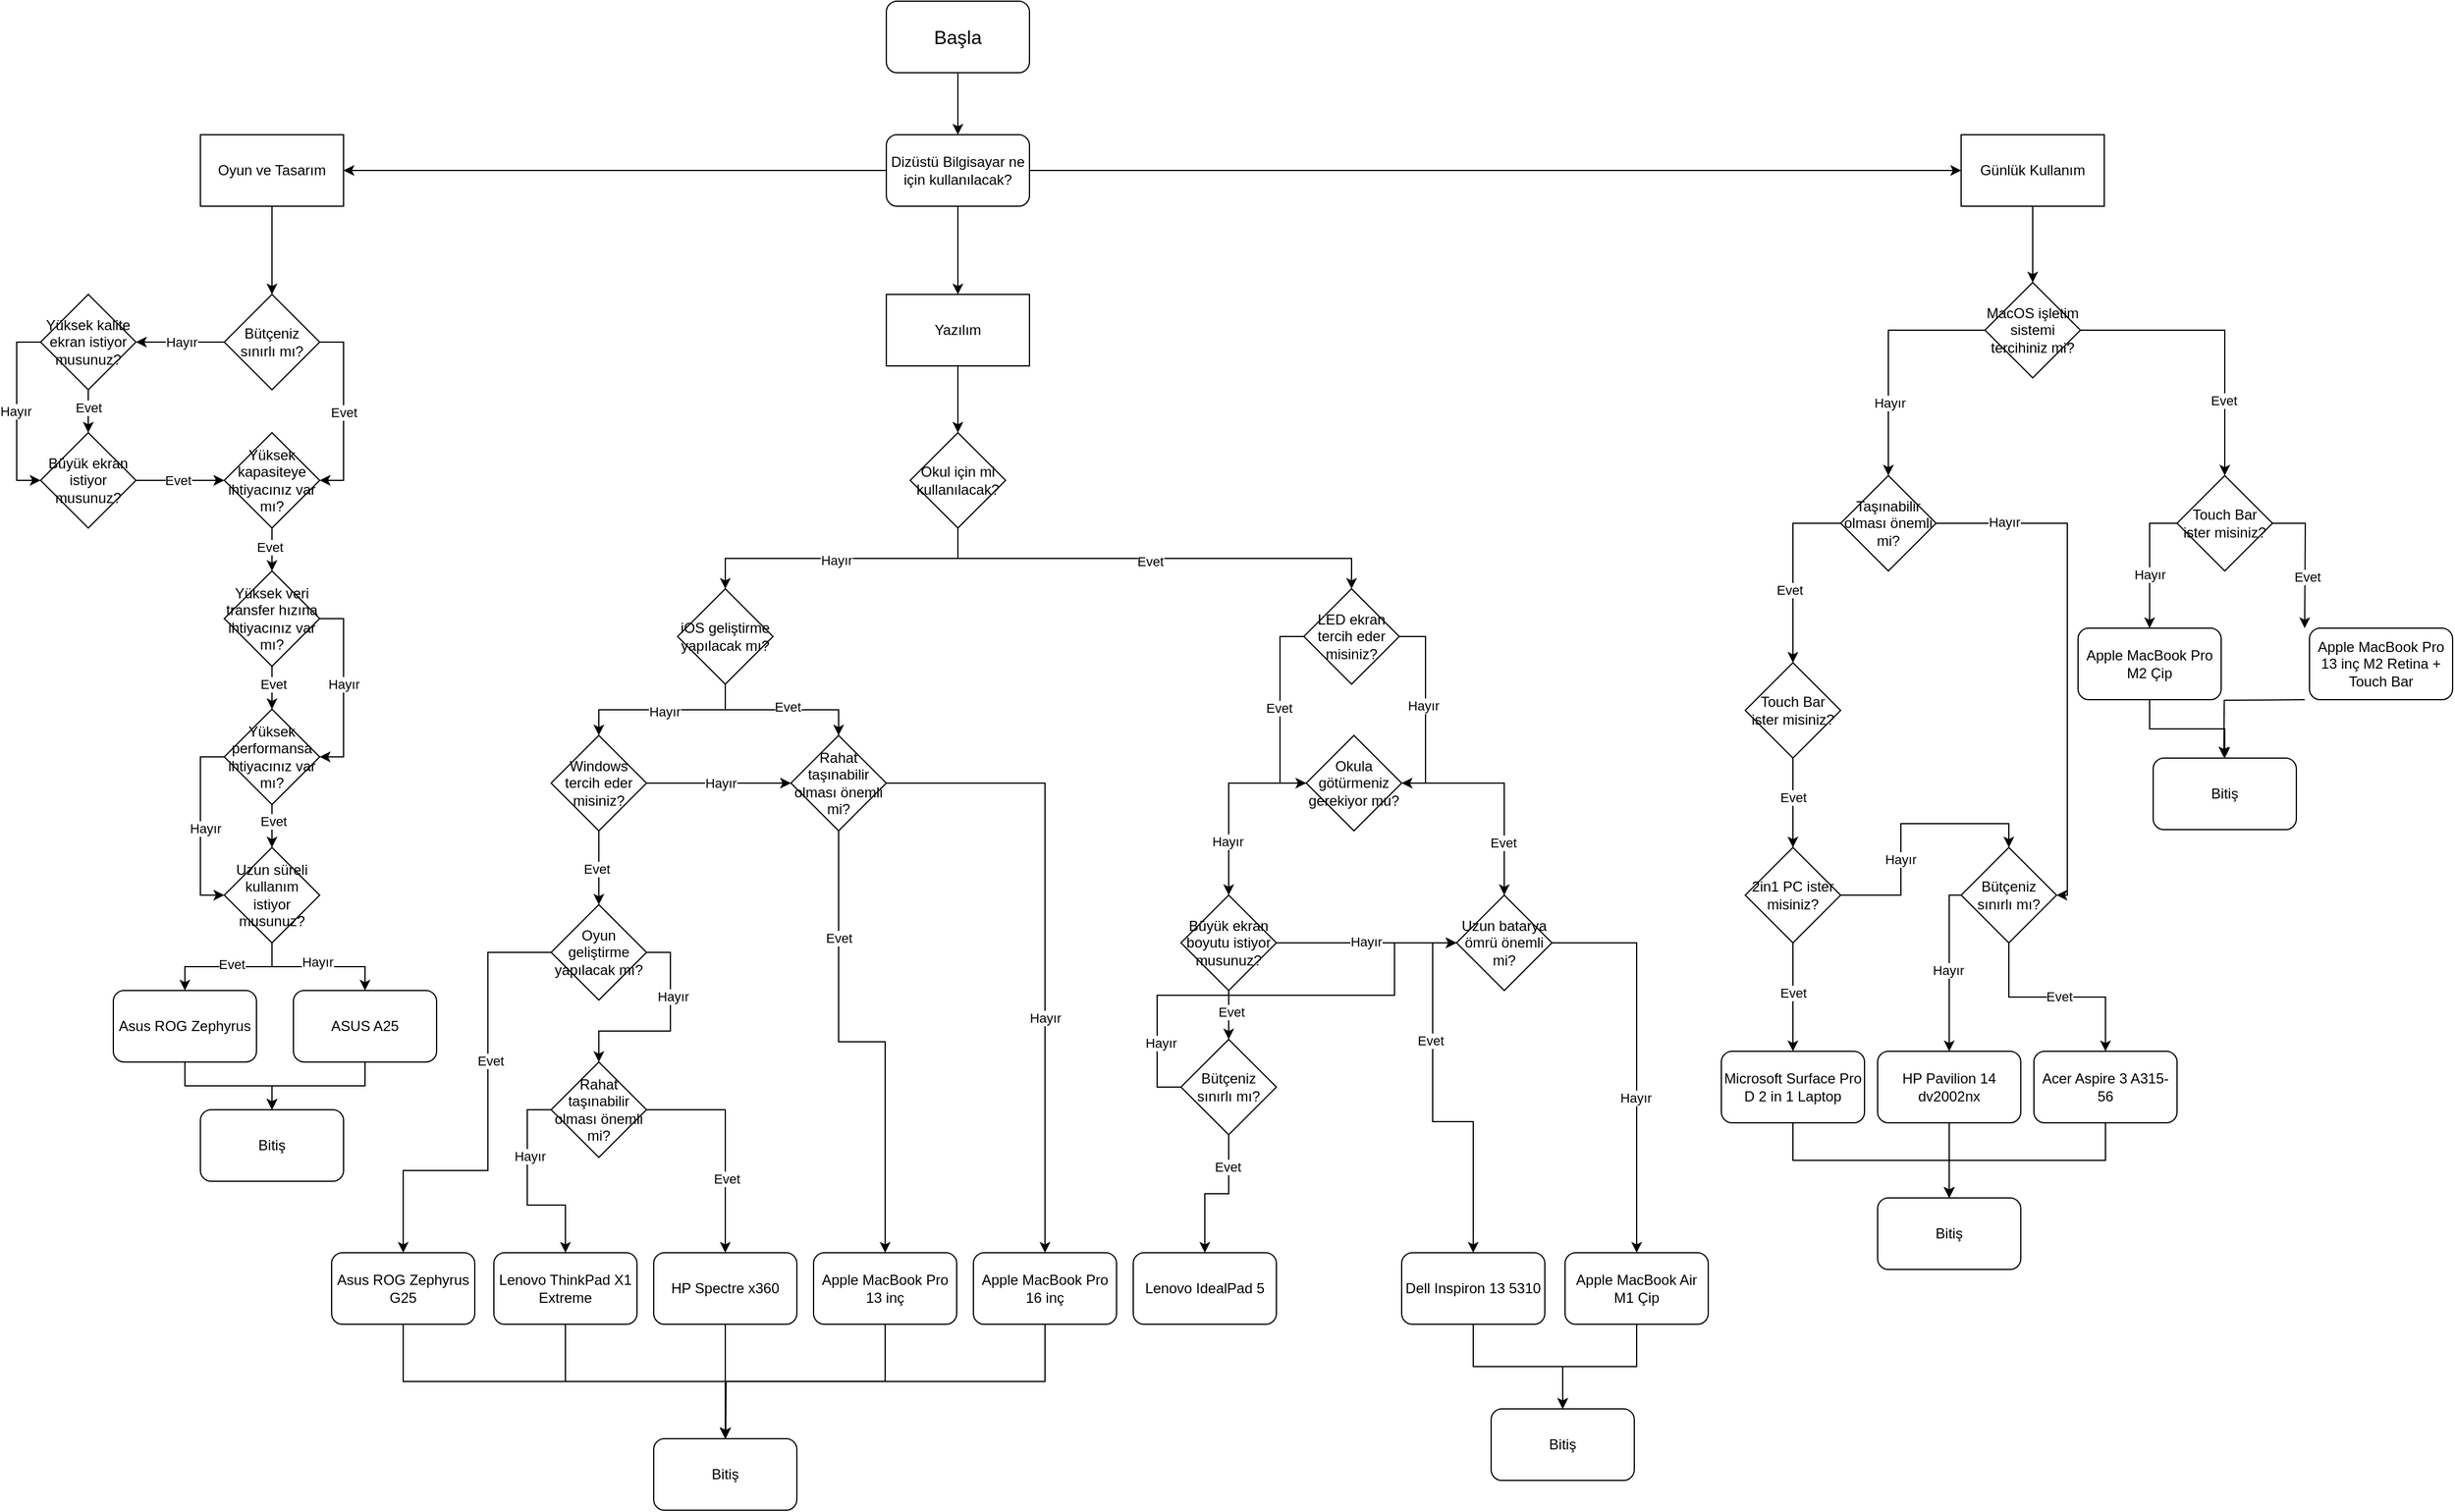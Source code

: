 <mxfile version="22.1.11" type="device">
  <diagram name="Sayfa -1" id="rf8cJXH46bLb-eT9o5Ng">
    <mxGraphModel dx="3590" dy="1643" grid="0" gridSize="10" guides="1" tooltips="1" connect="1" arrows="1" fold="1" page="0" pageScale="1" pageWidth="827" pageHeight="1169" math="0" shadow="0">
      <root>
        <mxCell id="0" />
        <mxCell id="1" parent="0" />
        <mxCell id="EaPGxwQ3ABZvNqGGQZB8-4" style="edgeStyle=orthogonalEdgeStyle;rounded=0;orthogonalLoop=1;jettySize=auto;html=1;exitX=0.5;exitY=1;exitDx=0;exitDy=0;entryX=0.5;entryY=0;entryDx=0;entryDy=0;" edge="1" parent="1" source="EaPGxwQ3ABZvNqGGQZB8-1" target="EaPGxwQ3ABZvNqGGQZB8-3">
          <mxGeometry relative="1" as="geometry" />
        </mxCell>
        <mxCell id="EaPGxwQ3ABZvNqGGQZB8-1" value="Başla" style="rounded=1;whiteSpace=wrap;html=1;fontSize=16;" vertex="1" parent="1">
          <mxGeometry x="125" y="-216" width="120" height="60" as="geometry" />
        </mxCell>
        <mxCell id="EaPGxwQ3ABZvNqGGQZB8-8" style="edgeStyle=orthogonalEdgeStyle;rounded=0;orthogonalLoop=1;jettySize=auto;html=1;exitX=0;exitY=0.5;exitDx=0;exitDy=0;entryX=1;entryY=0.5;entryDx=0;entryDy=0;" edge="1" parent="1" source="EaPGxwQ3ABZvNqGGQZB8-3" target="EaPGxwQ3ABZvNqGGQZB8-5">
          <mxGeometry relative="1" as="geometry" />
        </mxCell>
        <mxCell id="EaPGxwQ3ABZvNqGGQZB8-9" style="edgeStyle=orthogonalEdgeStyle;rounded=0;orthogonalLoop=1;jettySize=auto;html=1;exitX=0.5;exitY=1;exitDx=0;exitDy=0;entryX=0.5;entryY=0;entryDx=0;entryDy=0;" edge="1" parent="1" source="EaPGxwQ3ABZvNqGGQZB8-3" target="EaPGxwQ3ABZvNqGGQZB8-6">
          <mxGeometry relative="1" as="geometry" />
        </mxCell>
        <mxCell id="EaPGxwQ3ABZvNqGGQZB8-10" style="edgeStyle=orthogonalEdgeStyle;rounded=0;orthogonalLoop=1;jettySize=auto;html=1;exitX=1;exitY=0.5;exitDx=0;exitDy=0;entryX=0;entryY=0.5;entryDx=0;entryDy=0;" edge="1" parent="1" source="EaPGxwQ3ABZvNqGGQZB8-3" target="EaPGxwQ3ABZvNqGGQZB8-7">
          <mxGeometry relative="1" as="geometry" />
        </mxCell>
        <mxCell id="EaPGxwQ3ABZvNqGGQZB8-3" value="Dizüstü Bilgisayar ne için kullanılacak?" style="rounded=1;whiteSpace=wrap;html=1;" vertex="1" parent="1">
          <mxGeometry x="125" y="-104" width="120" height="60" as="geometry" />
        </mxCell>
        <mxCell id="EaPGxwQ3ABZvNqGGQZB8-16" style="edgeStyle=orthogonalEdgeStyle;rounded=0;orthogonalLoop=1;jettySize=auto;html=1;exitX=0.5;exitY=1;exitDx=0;exitDy=0;entryX=0.5;entryY=0;entryDx=0;entryDy=0;" edge="1" parent="1" source="EaPGxwQ3ABZvNqGGQZB8-5" target="EaPGxwQ3ABZvNqGGQZB8-12">
          <mxGeometry relative="1" as="geometry" />
        </mxCell>
        <mxCell id="EaPGxwQ3ABZvNqGGQZB8-5" value="Oyun ve Tasarım" style="rounded=0;whiteSpace=wrap;html=1;" vertex="1" parent="1">
          <mxGeometry x="-450" y="-104" width="120" height="60" as="geometry" />
        </mxCell>
        <mxCell id="EaPGxwQ3ABZvNqGGQZB8-52" style="edgeStyle=orthogonalEdgeStyle;rounded=0;orthogonalLoop=1;jettySize=auto;html=1;exitX=0.5;exitY=1;exitDx=0;exitDy=0;entryX=0.5;entryY=0;entryDx=0;entryDy=0;" edge="1" parent="1" source="EaPGxwQ3ABZvNqGGQZB8-6" target="EaPGxwQ3ABZvNqGGQZB8-51">
          <mxGeometry relative="1" as="geometry" />
        </mxCell>
        <mxCell id="EaPGxwQ3ABZvNqGGQZB8-6" value="Yazılım" style="rounded=0;whiteSpace=wrap;html=1;" vertex="1" parent="1">
          <mxGeometry x="125" y="30" width="120" height="60" as="geometry" />
        </mxCell>
        <mxCell id="EaPGxwQ3ABZvNqGGQZB8-136" style="edgeStyle=orthogonalEdgeStyle;rounded=0;orthogonalLoop=1;jettySize=auto;html=1;exitX=0.5;exitY=1;exitDx=0;exitDy=0;entryX=0.5;entryY=0;entryDx=0;entryDy=0;" edge="1" parent="1" source="EaPGxwQ3ABZvNqGGQZB8-7" target="EaPGxwQ3ABZvNqGGQZB8-133">
          <mxGeometry relative="1" as="geometry" />
        </mxCell>
        <mxCell id="EaPGxwQ3ABZvNqGGQZB8-7" value="Günlük Kullanım" style="rounded=0;whiteSpace=wrap;html=1;" vertex="1" parent="1">
          <mxGeometry x="1026" y="-104" width="120" height="60" as="geometry" />
        </mxCell>
        <mxCell id="EaPGxwQ3ABZvNqGGQZB8-17" style="edgeStyle=orthogonalEdgeStyle;rounded=0;orthogonalLoop=1;jettySize=auto;html=1;exitX=0;exitY=0.5;exitDx=0;exitDy=0;entryX=1;entryY=0.5;entryDx=0;entryDy=0;" edge="1" parent="1" source="EaPGxwQ3ABZvNqGGQZB8-12" target="EaPGxwQ3ABZvNqGGQZB8-13">
          <mxGeometry relative="1" as="geometry" />
        </mxCell>
        <mxCell id="EaPGxwQ3ABZvNqGGQZB8-18" value="Hayır" style="edgeLabel;html=1;align=center;verticalAlign=middle;resizable=0;points=[];" vertex="1" connectable="0" parent="EaPGxwQ3ABZvNqGGQZB8-17">
          <mxGeometry x="-0.021" relative="1" as="geometry">
            <mxPoint as="offset" />
          </mxGeometry>
        </mxCell>
        <mxCell id="EaPGxwQ3ABZvNqGGQZB8-19" style="edgeStyle=orthogonalEdgeStyle;rounded=0;orthogonalLoop=1;jettySize=auto;html=1;exitX=1;exitY=0.5;exitDx=0;exitDy=0;entryX=1;entryY=0.5;entryDx=0;entryDy=0;" edge="1" parent="1" source="EaPGxwQ3ABZvNqGGQZB8-12" target="EaPGxwQ3ABZvNqGGQZB8-15">
          <mxGeometry relative="1" as="geometry" />
        </mxCell>
        <mxCell id="EaPGxwQ3ABZvNqGGQZB8-20" value="Evet" style="edgeLabel;html=1;align=center;verticalAlign=middle;resizable=0;points=[];" vertex="1" connectable="0" parent="EaPGxwQ3ABZvNqGGQZB8-19">
          <mxGeometry x="0.006" relative="1" as="geometry">
            <mxPoint as="offset" />
          </mxGeometry>
        </mxCell>
        <mxCell id="EaPGxwQ3ABZvNqGGQZB8-12" value="Bütçeniz sınırlı mı?" style="rhombus;whiteSpace=wrap;html=1;" vertex="1" parent="1">
          <mxGeometry x="-430" y="30" width="80" height="80" as="geometry" />
        </mxCell>
        <mxCell id="EaPGxwQ3ABZvNqGGQZB8-21" style="edgeStyle=orthogonalEdgeStyle;rounded=0;orthogonalLoop=1;jettySize=auto;html=1;exitX=0;exitY=0.5;exitDx=0;exitDy=0;entryX=0;entryY=0.5;entryDx=0;entryDy=0;" edge="1" parent="1" source="EaPGxwQ3ABZvNqGGQZB8-13" target="EaPGxwQ3ABZvNqGGQZB8-14">
          <mxGeometry relative="1" as="geometry" />
        </mxCell>
        <mxCell id="EaPGxwQ3ABZvNqGGQZB8-22" value="Hayır" style="edgeLabel;html=1;align=center;verticalAlign=middle;resizable=0;points=[];" vertex="1" connectable="0" parent="EaPGxwQ3ABZvNqGGQZB8-21">
          <mxGeometry x="-0.009" y="-1" relative="1" as="geometry">
            <mxPoint as="offset" />
          </mxGeometry>
        </mxCell>
        <mxCell id="EaPGxwQ3ABZvNqGGQZB8-23" style="edgeStyle=orthogonalEdgeStyle;rounded=0;orthogonalLoop=1;jettySize=auto;html=1;exitX=0.5;exitY=1;exitDx=0;exitDy=0;entryX=0.5;entryY=0;entryDx=0;entryDy=0;" edge="1" parent="1" source="EaPGxwQ3ABZvNqGGQZB8-13" target="EaPGxwQ3ABZvNqGGQZB8-14">
          <mxGeometry relative="1" as="geometry" />
        </mxCell>
        <mxCell id="EaPGxwQ3ABZvNqGGQZB8-24" value="Evet" style="edgeLabel;html=1;align=center;verticalAlign=middle;resizable=0;points=[];" vertex="1" connectable="0" parent="EaPGxwQ3ABZvNqGGQZB8-23">
          <mxGeometry x="-0.167" relative="1" as="geometry">
            <mxPoint as="offset" />
          </mxGeometry>
        </mxCell>
        <mxCell id="EaPGxwQ3ABZvNqGGQZB8-13" value="Yüksek kalite ekran istiyor musunuz?" style="rhombus;whiteSpace=wrap;html=1;" vertex="1" parent="1">
          <mxGeometry x="-584" y="30" width="80" height="80" as="geometry" />
        </mxCell>
        <mxCell id="EaPGxwQ3ABZvNqGGQZB8-25" style="edgeStyle=orthogonalEdgeStyle;rounded=0;orthogonalLoop=1;jettySize=auto;html=1;exitX=1;exitY=0.5;exitDx=0;exitDy=0;entryX=0;entryY=0.5;entryDx=0;entryDy=0;" edge="1" parent="1" source="EaPGxwQ3ABZvNqGGQZB8-14" target="EaPGxwQ3ABZvNqGGQZB8-15">
          <mxGeometry relative="1" as="geometry" />
        </mxCell>
        <mxCell id="EaPGxwQ3ABZvNqGGQZB8-26" value="Evet" style="edgeLabel;html=1;align=center;verticalAlign=middle;resizable=0;points=[];" vertex="1" connectable="0" parent="EaPGxwQ3ABZvNqGGQZB8-25">
          <mxGeometry x="0.148" y="1" relative="1" as="geometry">
            <mxPoint x="-8" y="1" as="offset" />
          </mxGeometry>
        </mxCell>
        <mxCell id="EaPGxwQ3ABZvNqGGQZB8-14" value="Büyük ekran istiyor musunuz?" style="rhombus;whiteSpace=wrap;html=1;" vertex="1" parent="1">
          <mxGeometry x="-584" y="146" width="80" height="80" as="geometry" />
        </mxCell>
        <mxCell id="EaPGxwQ3ABZvNqGGQZB8-35" style="edgeStyle=orthogonalEdgeStyle;rounded=0;orthogonalLoop=1;jettySize=auto;html=1;exitX=0.5;exitY=1;exitDx=0;exitDy=0;entryX=0.5;entryY=0;entryDx=0;entryDy=0;" edge="1" parent="1" source="EaPGxwQ3ABZvNqGGQZB8-15" target="EaPGxwQ3ABZvNqGGQZB8-28">
          <mxGeometry relative="1" as="geometry" />
        </mxCell>
        <mxCell id="EaPGxwQ3ABZvNqGGQZB8-36" value="Evet" style="edgeLabel;html=1;align=center;verticalAlign=middle;resizable=0;points=[];" vertex="1" connectable="0" parent="EaPGxwQ3ABZvNqGGQZB8-35">
          <mxGeometry x="-0.141" y="-2" relative="1" as="geometry">
            <mxPoint as="offset" />
          </mxGeometry>
        </mxCell>
        <mxCell id="EaPGxwQ3ABZvNqGGQZB8-15" value="Yüksek kapasiteye ihtiyacınız var mı?" style="rhombus;whiteSpace=wrap;html=1;" vertex="1" parent="1">
          <mxGeometry x="-430" y="146" width="80" height="80" as="geometry" />
        </mxCell>
        <mxCell id="EaPGxwQ3ABZvNqGGQZB8-37" style="edgeStyle=orthogonalEdgeStyle;rounded=0;orthogonalLoop=1;jettySize=auto;html=1;exitX=0.5;exitY=1;exitDx=0;exitDy=0;entryX=0.5;entryY=0;entryDx=0;entryDy=0;" edge="1" parent="1" source="EaPGxwQ3ABZvNqGGQZB8-28" target="EaPGxwQ3ABZvNqGGQZB8-29">
          <mxGeometry relative="1" as="geometry" />
        </mxCell>
        <mxCell id="EaPGxwQ3ABZvNqGGQZB8-38" value="Evet" style="edgeLabel;html=1;align=center;verticalAlign=middle;resizable=0;points=[];" vertex="1" connectable="0" parent="EaPGxwQ3ABZvNqGGQZB8-37">
          <mxGeometry x="-0.114" y="1" relative="1" as="geometry">
            <mxPoint y="-1" as="offset" />
          </mxGeometry>
        </mxCell>
        <mxCell id="EaPGxwQ3ABZvNqGGQZB8-47" style="edgeStyle=orthogonalEdgeStyle;rounded=0;orthogonalLoop=1;jettySize=auto;html=1;exitX=1;exitY=0.5;exitDx=0;exitDy=0;entryX=1;entryY=0.5;entryDx=0;entryDy=0;" edge="1" parent="1" source="EaPGxwQ3ABZvNqGGQZB8-28" target="EaPGxwQ3ABZvNqGGQZB8-29">
          <mxGeometry relative="1" as="geometry" />
        </mxCell>
        <mxCell id="EaPGxwQ3ABZvNqGGQZB8-48" value="Hayır" style="edgeLabel;html=1;align=center;verticalAlign=middle;resizable=0;points=[];" vertex="1" connectable="0" parent="EaPGxwQ3ABZvNqGGQZB8-47">
          <mxGeometry x="-0.027" relative="1" as="geometry">
            <mxPoint y="-1" as="offset" />
          </mxGeometry>
        </mxCell>
        <mxCell id="EaPGxwQ3ABZvNqGGQZB8-28" value="Yüksek veri transfer hızına ihtiyacınız var mı?" style="rhombus;whiteSpace=wrap;html=1;" vertex="1" parent="1">
          <mxGeometry x="-430" y="262" width="80" height="80" as="geometry" />
        </mxCell>
        <mxCell id="EaPGxwQ3ABZvNqGGQZB8-39" style="edgeStyle=orthogonalEdgeStyle;rounded=0;orthogonalLoop=1;jettySize=auto;html=1;exitX=0.5;exitY=1;exitDx=0;exitDy=0;entryX=0.5;entryY=0;entryDx=0;entryDy=0;" edge="1" parent="1" source="EaPGxwQ3ABZvNqGGQZB8-29" target="EaPGxwQ3ABZvNqGGQZB8-30">
          <mxGeometry relative="1" as="geometry" />
        </mxCell>
        <mxCell id="EaPGxwQ3ABZvNqGGQZB8-40" value="Evet" style="edgeLabel;html=1;align=center;verticalAlign=middle;resizable=0;points=[];" vertex="1" connectable="0" parent="EaPGxwQ3ABZvNqGGQZB8-39">
          <mxGeometry x="-0.219" y="1" relative="1" as="geometry">
            <mxPoint as="offset" />
          </mxGeometry>
        </mxCell>
        <mxCell id="EaPGxwQ3ABZvNqGGQZB8-49" style="edgeStyle=orthogonalEdgeStyle;rounded=0;orthogonalLoop=1;jettySize=auto;html=1;exitX=0;exitY=0.5;exitDx=0;exitDy=0;entryX=0;entryY=0.5;entryDx=0;entryDy=0;" edge="1" parent="1" source="EaPGxwQ3ABZvNqGGQZB8-29" target="EaPGxwQ3ABZvNqGGQZB8-30">
          <mxGeometry relative="1" as="geometry" />
        </mxCell>
        <mxCell id="EaPGxwQ3ABZvNqGGQZB8-50" value="Hayır" style="edgeLabel;html=1;align=center;verticalAlign=middle;resizable=0;points=[];" vertex="1" connectable="0" parent="EaPGxwQ3ABZvNqGGQZB8-49">
          <mxGeometry x="0.025" y="4" relative="1" as="geometry">
            <mxPoint as="offset" />
          </mxGeometry>
        </mxCell>
        <mxCell id="EaPGxwQ3ABZvNqGGQZB8-29" value="Yüksek performansa ihtiyacınız var mı?" style="rhombus;whiteSpace=wrap;html=1;" vertex="1" parent="1">
          <mxGeometry x="-430" y="378" width="80" height="80" as="geometry" />
        </mxCell>
        <mxCell id="EaPGxwQ3ABZvNqGGQZB8-41" style="edgeStyle=orthogonalEdgeStyle;rounded=0;orthogonalLoop=1;jettySize=auto;html=1;exitX=0.5;exitY=1;exitDx=0;exitDy=0;" edge="1" parent="1" source="EaPGxwQ3ABZvNqGGQZB8-30" target="EaPGxwQ3ABZvNqGGQZB8-31">
          <mxGeometry relative="1" as="geometry" />
        </mxCell>
        <mxCell id="EaPGxwQ3ABZvNqGGQZB8-43" value="Evet" style="edgeLabel;html=1;align=center;verticalAlign=middle;resizable=0;points=[];" vertex="1" connectable="0" parent="EaPGxwQ3ABZvNqGGQZB8-41">
          <mxGeometry x="-0.047" y="-2" relative="1" as="geometry">
            <mxPoint as="offset" />
          </mxGeometry>
        </mxCell>
        <mxCell id="EaPGxwQ3ABZvNqGGQZB8-42" style="edgeStyle=orthogonalEdgeStyle;rounded=0;orthogonalLoop=1;jettySize=auto;html=1;exitX=0.5;exitY=1;exitDx=0;exitDy=0;entryX=0.5;entryY=0;entryDx=0;entryDy=0;" edge="1" parent="1" source="EaPGxwQ3ABZvNqGGQZB8-30" target="EaPGxwQ3ABZvNqGGQZB8-33">
          <mxGeometry relative="1" as="geometry" />
        </mxCell>
        <mxCell id="EaPGxwQ3ABZvNqGGQZB8-44" value="Hayır" style="edgeLabel;html=1;align=center;verticalAlign=middle;resizable=0;points=[];" vertex="1" connectable="0" parent="EaPGxwQ3ABZvNqGGQZB8-42">
          <mxGeometry x="-0.02" y="4" relative="1" as="geometry">
            <mxPoint as="offset" />
          </mxGeometry>
        </mxCell>
        <mxCell id="EaPGxwQ3ABZvNqGGQZB8-30" value="Uzun süreli kullanım istiyor musunuz?" style="rhombus;whiteSpace=wrap;html=1;" vertex="1" parent="1">
          <mxGeometry x="-430" y="494" width="80" height="80" as="geometry" />
        </mxCell>
        <mxCell id="EaPGxwQ3ABZvNqGGQZB8-45" style="edgeStyle=orthogonalEdgeStyle;rounded=0;orthogonalLoop=1;jettySize=auto;html=1;exitX=0.5;exitY=1;exitDx=0;exitDy=0;entryX=0.5;entryY=0;entryDx=0;entryDy=0;" edge="1" parent="1" source="EaPGxwQ3ABZvNqGGQZB8-31" target="EaPGxwQ3ABZvNqGGQZB8-34">
          <mxGeometry relative="1" as="geometry" />
        </mxCell>
        <mxCell id="EaPGxwQ3ABZvNqGGQZB8-31" value="Asus ROG Zephyrus" style="rounded=1;whiteSpace=wrap;html=1;" vertex="1" parent="1">
          <mxGeometry x="-523" y="614" width="120" height="60" as="geometry" />
        </mxCell>
        <mxCell id="EaPGxwQ3ABZvNqGGQZB8-46" style="edgeStyle=orthogonalEdgeStyle;rounded=0;orthogonalLoop=1;jettySize=auto;html=1;exitX=0.5;exitY=1;exitDx=0;exitDy=0;entryX=0.5;entryY=0;entryDx=0;entryDy=0;" edge="1" parent="1" source="EaPGxwQ3ABZvNqGGQZB8-33" target="EaPGxwQ3ABZvNqGGQZB8-34">
          <mxGeometry relative="1" as="geometry" />
        </mxCell>
        <mxCell id="EaPGxwQ3ABZvNqGGQZB8-33" value="ASUS A25" style="rounded=1;whiteSpace=wrap;html=1;" vertex="1" parent="1">
          <mxGeometry x="-372" y="614" width="120" height="60" as="geometry" />
        </mxCell>
        <mxCell id="EaPGxwQ3ABZvNqGGQZB8-34" value="Bitiş" style="rounded=1;whiteSpace=wrap;html=1;" vertex="1" parent="1">
          <mxGeometry x="-450" y="714" width="120" height="60" as="geometry" />
        </mxCell>
        <mxCell id="EaPGxwQ3ABZvNqGGQZB8-55" style="edgeStyle=orthogonalEdgeStyle;rounded=0;orthogonalLoop=1;jettySize=auto;html=1;exitX=0.5;exitY=1;exitDx=0;exitDy=0;entryX=0.5;entryY=0;entryDx=0;entryDy=0;" edge="1" parent="1" source="EaPGxwQ3ABZvNqGGQZB8-51" target="EaPGxwQ3ABZvNqGGQZB8-53">
          <mxGeometry relative="1" as="geometry" />
        </mxCell>
        <mxCell id="EaPGxwQ3ABZvNqGGQZB8-57" value="Hayır" style="edgeLabel;html=1;align=center;verticalAlign=middle;resizable=0;points=[];" vertex="1" connectable="0" parent="EaPGxwQ3ABZvNqGGQZB8-55">
          <mxGeometry x="0.035" y="1" relative="1" as="geometry">
            <mxPoint as="offset" />
          </mxGeometry>
        </mxCell>
        <mxCell id="EaPGxwQ3ABZvNqGGQZB8-56" style="edgeStyle=orthogonalEdgeStyle;rounded=0;orthogonalLoop=1;jettySize=auto;html=1;exitX=0.5;exitY=1;exitDx=0;exitDy=0;entryX=0.5;entryY=0;entryDx=0;entryDy=0;" edge="1" parent="1" source="EaPGxwQ3ABZvNqGGQZB8-51" target="EaPGxwQ3ABZvNqGGQZB8-54">
          <mxGeometry relative="1" as="geometry" />
        </mxCell>
        <mxCell id="EaPGxwQ3ABZvNqGGQZB8-58" value="Evet" style="edgeLabel;html=1;align=center;verticalAlign=middle;resizable=0;points=[];" vertex="1" connectable="0" parent="EaPGxwQ3ABZvNqGGQZB8-56">
          <mxGeometry x="-0.022" y="-2" relative="1" as="geometry">
            <mxPoint as="offset" />
          </mxGeometry>
        </mxCell>
        <mxCell id="EaPGxwQ3ABZvNqGGQZB8-51" value="Okul için mi kullanılacak?" style="rhombus;whiteSpace=wrap;html=1;" vertex="1" parent="1">
          <mxGeometry x="145" y="146" width="80" height="80" as="geometry" />
        </mxCell>
        <mxCell id="EaPGxwQ3ABZvNqGGQZB8-63" style="edgeStyle=orthogonalEdgeStyle;rounded=0;orthogonalLoop=1;jettySize=auto;html=1;exitX=0.5;exitY=1;exitDx=0;exitDy=0;entryX=0.5;entryY=0;entryDx=0;entryDy=0;" edge="1" parent="1" source="EaPGxwQ3ABZvNqGGQZB8-53" target="EaPGxwQ3ABZvNqGGQZB8-61">
          <mxGeometry relative="1" as="geometry" />
        </mxCell>
        <mxCell id="EaPGxwQ3ABZvNqGGQZB8-64" value="Hayır" style="edgeLabel;html=1;align=center;verticalAlign=middle;resizable=0;points=[];" vertex="1" connectable="0" parent="EaPGxwQ3ABZvNqGGQZB8-63">
          <mxGeometry x="-0.019" y="1" relative="1" as="geometry">
            <mxPoint as="offset" />
          </mxGeometry>
        </mxCell>
        <mxCell id="EaPGxwQ3ABZvNqGGQZB8-65" style="edgeStyle=orthogonalEdgeStyle;rounded=0;orthogonalLoop=1;jettySize=auto;html=1;exitX=0.5;exitY=1;exitDx=0;exitDy=0;entryX=0.5;entryY=0;entryDx=0;entryDy=0;" edge="1" parent="1" source="EaPGxwQ3ABZvNqGGQZB8-53" target="EaPGxwQ3ABZvNqGGQZB8-62">
          <mxGeometry relative="1" as="geometry" />
        </mxCell>
        <mxCell id="EaPGxwQ3ABZvNqGGQZB8-66" value="Evet" style="edgeLabel;html=1;align=center;verticalAlign=middle;resizable=0;points=[];" vertex="1" connectable="0" parent="EaPGxwQ3ABZvNqGGQZB8-65">
          <mxGeometry x="0.048" y="3" relative="1" as="geometry">
            <mxPoint x="1" as="offset" />
          </mxGeometry>
        </mxCell>
        <mxCell id="EaPGxwQ3ABZvNqGGQZB8-53" value="iOS geliştirme yapılacak mı?" style="rhombus;whiteSpace=wrap;html=1;" vertex="1" parent="1">
          <mxGeometry x="-50" y="277" width="80" height="80" as="geometry" />
        </mxCell>
        <mxCell id="EaPGxwQ3ABZvNqGGQZB8-100" style="edgeStyle=orthogonalEdgeStyle;rounded=0;orthogonalLoop=1;jettySize=auto;html=1;exitX=0;exitY=0.5;exitDx=0;exitDy=0;entryX=0;entryY=0.5;entryDx=0;entryDy=0;" edge="1" parent="1" source="EaPGxwQ3ABZvNqGGQZB8-54" target="EaPGxwQ3ABZvNqGGQZB8-99">
          <mxGeometry relative="1" as="geometry" />
        </mxCell>
        <mxCell id="EaPGxwQ3ABZvNqGGQZB8-102" value="Evet" style="edgeLabel;html=1;align=center;verticalAlign=middle;resizable=0;points=[];" vertex="1" connectable="0" parent="EaPGxwQ3ABZvNqGGQZB8-100">
          <mxGeometry x="-0.034" y="-1" relative="1" as="geometry">
            <mxPoint as="offset" />
          </mxGeometry>
        </mxCell>
        <mxCell id="EaPGxwQ3ABZvNqGGQZB8-101" style="edgeStyle=orthogonalEdgeStyle;rounded=0;orthogonalLoop=1;jettySize=auto;html=1;exitX=1;exitY=0.5;exitDx=0;exitDy=0;entryX=1;entryY=0.5;entryDx=0;entryDy=0;" edge="1" parent="1" source="EaPGxwQ3ABZvNqGGQZB8-54" target="EaPGxwQ3ABZvNqGGQZB8-99">
          <mxGeometry relative="1" as="geometry" />
        </mxCell>
        <mxCell id="EaPGxwQ3ABZvNqGGQZB8-103" value="Hayır" style="edgeLabel;html=1;align=center;verticalAlign=middle;resizable=0;points=[];" vertex="1" connectable="0" parent="EaPGxwQ3ABZvNqGGQZB8-101">
          <mxGeometry x="-0.024" y="-2" relative="1" as="geometry">
            <mxPoint y="-1" as="offset" />
          </mxGeometry>
        </mxCell>
        <mxCell id="EaPGxwQ3ABZvNqGGQZB8-54" value="LED ekran tercih eder misiniz?" style="rhombus;whiteSpace=wrap;html=1;" vertex="1" parent="1">
          <mxGeometry x="475" y="277" width="80" height="80" as="geometry" />
        </mxCell>
        <mxCell id="EaPGxwQ3ABZvNqGGQZB8-75" style="edgeStyle=orthogonalEdgeStyle;rounded=0;orthogonalLoop=1;jettySize=auto;html=1;exitX=1;exitY=0.5;exitDx=0;exitDy=0;entryX=0;entryY=0.5;entryDx=0;entryDy=0;" edge="1" parent="1" source="EaPGxwQ3ABZvNqGGQZB8-61" target="EaPGxwQ3ABZvNqGGQZB8-62">
          <mxGeometry relative="1" as="geometry" />
        </mxCell>
        <mxCell id="EaPGxwQ3ABZvNqGGQZB8-76" value="Hayır" style="edgeLabel;html=1;align=center;verticalAlign=middle;resizable=0;points=[];" vertex="1" connectable="0" parent="EaPGxwQ3ABZvNqGGQZB8-75">
          <mxGeometry x="0.017" relative="1" as="geometry">
            <mxPoint as="offset" />
          </mxGeometry>
        </mxCell>
        <mxCell id="EaPGxwQ3ABZvNqGGQZB8-77" style="edgeStyle=orthogonalEdgeStyle;rounded=0;orthogonalLoop=1;jettySize=auto;html=1;exitX=0.5;exitY=1;exitDx=0;exitDy=0;" edge="1" parent="1" source="EaPGxwQ3ABZvNqGGQZB8-61" target="EaPGxwQ3ABZvNqGGQZB8-67">
          <mxGeometry relative="1" as="geometry" />
        </mxCell>
        <mxCell id="EaPGxwQ3ABZvNqGGQZB8-78" value="Evet" style="edgeLabel;html=1;align=center;verticalAlign=middle;resizable=0;points=[];" vertex="1" connectable="0" parent="EaPGxwQ3ABZvNqGGQZB8-77">
          <mxGeometry x="0.034" y="-2" relative="1" as="geometry">
            <mxPoint as="offset" />
          </mxGeometry>
        </mxCell>
        <mxCell id="EaPGxwQ3ABZvNqGGQZB8-61" value="Windows tercih eder misiniz?" style="rhombus;whiteSpace=wrap;html=1;" vertex="1" parent="1">
          <mxGeometry x="-156" y="400" width="80" height="80" as="geometry" />
        </mxCell>
        <mxCell id="EaPGxwQ3ABZvNqGGQZB8-95" style="edgeStyle=orthogonalEdgeStyle;rounded=0;orthogonalLoop=1;jettySize=auto;html=1;exitX=0.5;exitY=1;exitDx=0;exitDy=0;entryX=0.5;entryY=0;entryDx=0;entryDy=0;" edge="1" parent="1" source="EaPGxwQ3ABZvNqGGQZB8-62" target="EaPGxwQ3ABZvNqGGQZB8-72">
          <mxGeometry relative="1" as="geometry" />
        </mxCell>
        <mxCell id="EaPGxwQ3ABZvNqGGQZB8-96" value="Evet" style="edgeLabel;html=1;align=center;verticalAlign=middle;resizable=0;points=[];" vertex="1" connectable="0" parent="EaPGxwQ3ABZvNqGGQZB8-95">
          <mxGeometry x="-0.543" relative="1" as="geometry">
            <mxPoint as="offset" />
          </mxGeometry>
        </mxCell>
        <mxCell id="EaPGxwQ3ABZvNqGGQZB8-97" style="edgeStyle=orthogonalEdgeStyle;rounded=0;orthogonalLoop=1;jettySize=auto;html=1;exitX=1;exitY=0.5;exitDx=0;exitDy=0;entryX=0.5;entryY=0;entryDx=0;entryDy=0;" edge="1" parent="1" source="EaPGxwQ3ABZvNqGGQZB8-62" target="EaPGxwQ3ABZvNqGGQZB8-73">
          <mxGeometry relative="1" as="geometry" />
        </mxCell>
        <mxCell id="EaPGxwQ3ABZvNqGGQZB8-98" value="Hayır" style="edgeLabel;html=1;align=center;verticalAlign=middle;resizable=0;points=[];" vertex="1" connectable="0" parent="EaPGxwQ3ABZvNqGGQZB8-97">
          <mxGeometry x="0.251" relative="1" as="geometry">
            <mxPoint as="offset" />
          </mxGeometry>
        </mxCell>
        <mxCell id="EaPGxwQ3ABZvNqGGQZB8-62" value="Rahat taşınabilir olması önemli mi?" style="rhombus;whiteSpace=wrap;html=1;" vertex="1" parent="1">
          <mxGeometry x="45" y="400" width="80" height="80" as="geometry" />
        </mxCell>
        <mxCell id="EaPGxwQ3ABZvNqGGQZB8-79" style="edgeStyle=orthogonalEdgeStyle;rounded=0;orthogonalLoop=1;jettySize=auto;html=1;exitX=0;exitY=0.5;exitDx=0;exitDy=0;entryX=0.5;entryY=0;entryDx=0;entryDy=0;" edge="1" parent="1" source="EaPGxwQ3ABZvNqGGQZB8-67" target="EaPGxwQ3ABZvNqGGQZB8-69">
          <mxGeometry relative="1" as="geometry">
            <Array as="points">
              <mxPoint x="-209" y="582" />
              <mxPoint x="-209" y="765" />
              <mxPoint x="-280" y="765" />
            </Array>
          </mxGeometry>
        </mxCell>
        <mxCell id="EaPGxwQ3ABZvNqGGQZB8-80" value="Evet" style="edgeLabel;html=1;align=center;verticalAlign=middle;resizable=0;points=[];" vertex="1" connectable="0" parent="EaPGxwQ3ABZvNqGGQZB8-79">
          <mxGeometry x="-0.233" y="2" relative="1" as="geometry">
            <mxPoint as="offset" />
          </mxGeometry>
        </mxCell>
        <mxCell id="EaPGxwQ3ABZvNqGGQZB8-87" style="edgeStyle=orthogonalEdgeStyle;rounded=0;orthogonalLoop=1;jettySize=auto;html=1;exitX=1;exitY=0.5;exitDx=0;exitDy=0;entryX=0.5;entryY=0;entryDx=0;entryDy=0;" edge="1" parent="1" source="EaPGxwQ3ABZvNqGGQZB8-67" target="EaPGxwQ3ABZvNqGGQZB8-68">
          <mxGeometry relative="1" as="geometry" />
        </mxCell>
        <mxCell id="EaPGxwQ3ABZvNqGGQZB8-88" value="Hayır" style="edgeLabel;html=1;align=center;verticalAlign=middle;resizable=0;points=[];" vertex="1" connectable="0" parent="EaPGxwQ3ABZvNqGGQZB8-87">
          <mxGeometry x="-0.35" y="2" relative="1" as="geometry">
            <mxPoint y="1" as="offset" />
          </mxGeometry>
        </mxCell>
        <mxCell id="EaPGxwQ3ABZvNqGGQZB8-67" value="Oyun geliştirme yapılacak mı?" style="rhombus;whiteSpace=wrap;html=1;" vertex="1" parent="1">
          <mxGeometry x="-156" y="542" width="80" height="80" as="geometry" />
        </mxCell>
        <mxCell id="EaPGxwQ3ABZvNqGGQZB8-83" style="edgeStyle=orthogonalEdgeStyle;rounded=0;orthogonalLoop=1;jettySize=auto;html=1;exitX=0;exitY=0.5;exitDx=0;exitDy=0;entryX=0.5;entryY=0;entryDx=0;entryDy=0;" edge="1" parent="1" source="EaPGxwQ3ABZvNqGGQZB8-68" target="EaPGxwQ3ABZvNqGGQZB8-70">
          <mxGeometry relative="1" as="geometry" />
        </mxCell>
        <mxCell id="EaPGxwQ3ABZvNqGGQZB8-84" value="Hayır" style="edgeLabel;html=1;align=center;verticalAlign=middle;resizable=0;points=[];" vertex="1" connectable="0" parent="EaPGxwQ3ABZvNqGGQZB8-83">
          <mxGeometry x="-0.312" y="2" relative="1" as="geometry">
            <mxPoint as="offset" />
          </mxGeometry>
        </mxCell>
        <mxCell id="EaPGxwQ3ABZvNqGGQZB8-85" style="edgeStyle=orthogonalEdgeStyle;rounded=0;orthogonalLoop=1;jettySize=auto;html=1;exitX=1;exitY=0.5;exitDx=0;exitDy=0;entryX=0.5;entryY=0;entryDx=0;entryDy=0;" edge="1" parent="1" source="EaPGxwQ3ABZvNqGGQZB8-68" target="EaPGxwQ3ABZvNqGGQZB8-71">
          <mxGeometry relative="1" as="geometry" />
        </mxCell>
        <mxCell id="EaPGxwQ3ABZvNqGGQZB8-86" value="Evet" style="edgeLabel;html=1;align=center;verticalAlign=middle;resizable=0;points=[];" vertex="1" connectable="0" parent="EaPGxwQ3ABZvNqGGQZB8-85">
          <mxGeometry x="0.334" y="1" relative="1" as="geometry">
            <mxPoint as="offset" />
          </mxGeometry>
        </mxCell>
        <mxCell id="EaPGxwQ3ABZvNqGGQZB8-68" value="Rahat taşınabilir olması önemli mi?" style="rhombus;whiteSpace=wrap;html=1;" vertex="1" parent="1">
          <mxGeometry x="-156" y="674" width="80" height="80" as="geometry" />
        </mxCell>
        <mxCell id="EaPGxwQ3ABZvNqGGQZB8-89" style="edgeStyle=orthogonalEdgeStyle;rounded=0;orthogonalLoop=1;jettySize=auto;html=1;exitX=0.5;exitY=1;exitDx=0;exitDy=0;entryX=0.5;entryY=0;entryDx=0;entryDy=0;" edge="1" parent="1" source="EaPGxwQ3ABZvNqGGQZB8-69" target="EaPGxwQ3ABZvNqGGQZB8-74">
          <mxGeometry relative="1" as="geometry" />
        </mxCell>
        <mxCell id="EaPGxwQ3ABZvNqGGQZB8-69" value="Asus ROG Zephyrus G25" style="rounded=1;whiteSpace=wrap;html=1;" vertex="1" parent="1">
          <mxGeometry x="-340" y="834" width="120" height="60" as="geometry" />
        </mxCell>
        <mxCell id="EaPGxwQ3ABZvNqGGQZB8-91" style="edgeStyle=orthogonalEdgeStyle;rounded=0;orthogonalLoop=1;jettySize=auto;html=1;exitX=0.5;exitY=1;exitDx=0;exitDy=0;entryX=0.5;entryY=0;entryDx=0;entryDy=0;" edge="1" parent="1" source="EaPGxwQ3ABZvNqGGQZB8-70" target="EaPGxwQ3ABZvNqGGQZB8-74">
          <mxGeometry relative="1" as="geometry" />
        </mxCell>
        <mxCell id="EaPGxwQ3ABZvNqGGQZB8-70" value="Lenovo ThinkPad X1 Extreme" style="rounded=1;whiteSpace=wrap;html=1;" vertex="1" parent="1">
          <mxGeometry x="-204" y="834" width="120" height="60" as="geometry" />
        </mxCell>
        <mxCell id="EaPGxwQ3ABZvNqGGQZB8-92" style="edgeStyle=orthogonalEdgeStyle;rounded=0;orthogonalLoop=1;jettySize=auto;html=1;exitX=0.5;exitY=1;exitDx=0;exitDy=0;" edge="1" parent="1" source="EaPGxwQ3ABZvNqGGQZB8-71">
          <mxGeometry relative="1" as="geometry">
            <mxPoint x="-9.765" y="989.706" as="targetPoint" />
          </mxGeometry>
        </mxCell>
        <mxCell id="EaPGxwQ3ABZvNqGGQZB8-71" value="HP Spectre x360" style="rounded=1;whiteSpace=wrap;html=1;" vertex="1" parent="1">
          <mxGeometry x="-70" y="834" width="120" height="60" as="geometry" />
        </mxCell>
        <mxCell id="EaPGxwQ3ABZvNqGGQZB8-93" style="edgeStyle=orthogonalEdgeStyle;rounded=0;orthogonalLoop=1;jettySize=auto;html=1;exitX=0.5;exitY=1;exitDx=0;exitDy=0;" edge="1" parent="1" source="EaPGxwQ3ABZvNqGGQZB8-72">
          <mxGeometry relative="1" as="geometry">
            <mxPoint x="-9.765" y="989.706" as="targetPoint" />
          </mxGeometry>
        </mxCell>
        <mxCell id="EaPGxwQ3ABZvNqGGQZB8-72" value="Apple MacBook Pro 13 inç" style="rounded=1;whiteSpace=wrap;html=1;" vertex="1" parent="1">
          <mxGeometry x="64" y="834" width="120" height="60" as="geometry" />
        </mxCell>
        <mxCell id="EaPGxwQ3ABZvNqGGQZB8-94" style="edgeStyle=orthogonalEdgeStyle;rounded=0;orthogonalLoop=1;jettySize=auto;html=1;exitX=0.5;exitY=1;exitDx=0;exitDy=0;entryX=0.5;entryY=0;entryDx=0;entryDy=0;" edge="1" parent="1" source="EaPGxwQ3ABZvNqGGQZB8-73" target="EaPGxwQ3ABZvNqGGQZB8-74">
          <mxGeometry relative="1" as="geometry" />
        </mxCell>
        <mxCell id="EaPGxwQ3ABZvNqGGQZB8-73" value="Apple MacBook Pro 16 inç" style="rounded=1;whiteSpace=wrap;html=1;" vertex="1" parent="1">
          <mxGeometry x="198" y="834" width="120" height="60" as="geometry" />
        </mxCell>
        <mxCell id="EaPGxwQ3ABZvNqGGQZB8-74" value="Bitiş" style="rounded=1;whiteSpace=wrap;html=1;" vertex="1" parent="1">
          <mxGeometry x="-70" y="990" width="120" height="60" as="geometry" />
        </mxCell>
        <mxCell id="EaPGxwQ3ABZvNqGGQZB8-106" style="edgeStyle=orthogonalEdgeStyle;rounded=0;orthogonalLoop=1;jettySize=auto;html=1;exitX=0;exitY=0.5;exitDx=0;exitDy=0;entryX=0.5;entryY=0;entryDx=0;entryDy=0;" edge="1" parent="1" source="EaPGxwQ3ABZvNqGGQZB8-99" target="EaPGxwQ3ABZvNqGGQZB8-104">
          <mxGeometry relative="1" as="geometry" />
        </mxCell>
        <mxCell id="EaPGxwQ3ABZvNqGGQZB8-107" value="Hayır" style="edgeLabel;html=1;align=center;verticalAlign=middle;resizable=0;points=[];" vertex="1" connectable="0" parent="EaPGxwQ3ABZvNqGGQZB8-106">
          <mxGeometry x="0.413" y="-1" relative="1" as="geometry">
            <mxPoint y="1" as="offset" />
          </mxGeometry>
        </mxCell>
        <mxCell id="EaPGxwQ3ABZvNqGGQZB8-108" style="edgeStyle=orthogonalEdgeStyle;rounded=0;orthogonalLoop=1;jettySize=auto;html=1;exitX=1;exitY=0.5;exitDx=0;exitDy=0;entryX=0.5;entryY=0;entryDx=0;entryDy=0;" edge="1" parent="1" source="EaPGxwQ3ABZvNqGGQZB8-99" target="EaPGxwQ3ABZvNqGGQZB8-105">
          <mxGeometry relative="1" as="geometry" />
        </mxCell>
        <mxCell id="EaPGxwQ3ABZvNqGGQZB8-109" value="Evet" style="edgeLabel;html=1;align=center;verticalAlign=middle;resizable=0;points=[];" vertex="1" connectable="0" parent="EaPGxwQ3ABZvNqGGQZB8-108">
          <mxGeometry x="0.508" y="-1" relative="1" as="geometry">
            <mxPoint as="offset" />
          </mxGeometry>
        </mxCell>
        <mxCell id="EaPGxwQ3ABZvNqGGQZB8-99" value="Okula götürmeniz gerekiyor mu?" style="rhombus;whiteSpace=wrap;html=1;" vertex="1" parent="1">
          <mxGeometry x="477" y="400" width="80" height="80" as="geometry" />
        </mxCell>
        <mxCell id="EaPGxwQ3ABZvNqGGQZB8-120" style="edgeStyle=orthogonalEdgeStyle;rounded=0;orthogonalLoop=1;jettySize=auto;html=1;exitX=0.5;exitY=1;exitDx=0;exitDy=0;entryX=0.5;entryY=0;entryDx=0;entryDy=0;" edge="1" parent="1" source="EaPGxwQ3ABZvNqGGQZB8-104" target="EaPGxwQ3ABZvNqGGQZB8-110">
          <mxGeometry relative="1" as="geometry" />
        </mxCell>
        <mxCell id="EaPGxwQ3ABZvNqGGQZB8-121" value="Evet" style="edgeLabel;html=1;align=center;verticalAlign=middle;resizable=0;points=[];" vertex="1" connectable="0" parent="EaPGxwQ3ABZvNqGGQZB8-120">
          <mxGeometry x="-0.119" y="2" relative="1" as="geometry">
            <mxPoint as="offset" />
          </mxGeometry>
        </mxCell>
        <mxCell id="EaPGxwQ3ABZvNqGGQZB8-126" style="edgeStyle=orthogonalEdgeStyle;rounded=0;orthogonalLoop=1;jettySize=auto;html=1;exitX=1;exitY=0.5;exitDx=0;exitDy=0;entryX=0;entryY=0.5;entryDx=0;entryDy=0;" edge="1" parent="1" source="EaPGxwQ3ABZvNqGGQZB8-104" target="EaPGxwQ3ABZvNqGGQZB8-105">
          <mxGeometry relative="1" as="geometry" />
        </mxCell>
        <mxCell id="EaPGxwQ3ABZvNqGGQZB8-127" value="Hayır" style="edgeLabel;html=1;align=center;verticalAlign=middle;resizable=0;points=[];" vertex="1" connectable="0" parent="EaPGxwQ3ABZvNqGGQZB8-126">
          <mxGeometry x="0.005" y="1" relative="1" as="geometry">
            <mxPoint x="-1" as="offset" />
          </mxGeometry>
        </mxCell>
        <mxCell id="EaPGxwQ3ABZvNqGGQZB8-104" value="Büyük ekran boyutu istiyor musunuz?" style="rhombus;whiteSpace=wrap;html=1;" vertex="1" parent="1">
          <mxGeometry x="372" y="534" width="80" height="80" as="geometry" />
        </mxCell>
        <mxCell id="EaPGxwQ3ABZvNqGGQZB8-116" style="edgeStyle=orthogonalEdgeStyle;rounded=0;orthogonalLoop=1;jettySize=auto;html=1;exitX=1;exitY=0.5;exitDx=0;exitDy=0;entryX=0.5;entryY=0;entryDx=0;entryDy=0;" edge="1" parent="1" source="EaPGxwQ3ABZvNqGGQZB8-105" target="EaPGxwQ3ABZvNqGGQZB8-113">
          <mxGeometry relative="1" as="geometry" />
        </mxCell>
        <mxCell id="EaPGxwQ3ABZvNqGGQZB8-117" value="Hayır" style="edgeLabel;html=1;align=center;verticalAlign=middle;resizable=0;points=[];" vertex="1" connectable="0" parent="EaPGxwQ3ABZvNqGGQZB8-116">
          <mxGeometry x="0.214" y="-1" relative="1" as="geometry">
            <mxPoint as="offset" />
          </mxGeometry>
        </mxCell>
        <mxCell id="EaPGxwQ3ABZvNqGGQZB8-118" style="edgeStyle=orthogonalEdgeStyle;rounded=0;orthogonalLoop=1;jettySize=auto;html=1;exitX=0;exitY=0.5;exitDx=0;exitDy=0;entryX=0.5;entryY=0;entryDx=0;entryDy=0;" edge="1" parent="1" source="EaPGxwQ3ABZvNqGGQZB8-105" target="EaPGxwQ3ABZvNqGGQZB8-112">
          <mxGeometry relative="1" as="geometry" />
        </mxCell>
        <mxCell id="EaPGxwQ3ABZvNqGGQZB8-119" value="Evet" style="edgeLabel;html=1;align=center;verticalAlign=middle;resizable=0;points=[];" vertex="1" connectable="0" parent="EaPGxwQ3ABZvNqGGQZB8-118">
          <mxGeometry x="-0.353" y="-2" relative="1" as="geometry">
            <mxPoint as="offset" />
          </mxGeometry>
        </mxCell>
        <mxCell id="EaPGxwQ3ABZvNqGGQZB8-105" value="Uzun batarya ömrü önemli mi?" style="rhombus;whiteSpace=wrap;html=1;" vertex="1" parent="1">
          <mxGeometry x="603" y="534" width="80" height="80" as="geometry" />
        </mxCell>
        <mxCell id="EaPGxwQ3ABZvNqGGQZB8-122" style="edgeStyle=orthogonalEdgeStyle;rounded=0;orthogonalLoop=1;jettySize=auto;html=1;exitX=0.5;exitY=1;exitDx=0;exitDy=0;entryX=0.5;entryY=0;entryDx=0;entryDy=0;" edge="1" parent="1" source="EaPGxwQ3ABZvNqGGQZB8-110" target="EaPGxwQ3ABZvNqGGQZB8-111">
          <mxGeometry relative="1" as="geometry" />
        </mxCell>
        <mxCell id="EaPGxwQ3ABZvNqGGQZB8-123" value="Evet" style="edgeLabel;html=1;align=center;verticalAlign=middle;resizable=0;points=[];" vertex="1" connectable="0" parent="EaPGxwQ3ABZvNqGGQZB8-122">
          <mxGeometry x="-0.575" y="-1" relative="1" as="geometry">
            <mxPoint y="1" as="offset" />
          </mxGeometry>
        </mxCell>
        <mxCell id="EaPGxwQ3ABZvNqGGQZB8-124" style="edgeStyle=orthogonalEdgeStyle;rounded=0;orthogonalLoop=1;jettySize=auto;html=1;exitX=0;exitY=0.5;exitDx=0;exitDy=0;entryX=0;entryY=0.5;entryDx=0;entryDy=0;" edge="1" parent="1" source="EaPGxwQ3ABZvNqGGQZB8-110" target="EaPGxwQ3ABZvNqGGQZB8-105">
          <mxGeometry relative="1" as="geometry">
            <Array as="points">
              <mxPoint x="352" y="695" />
              <mxPoint x="352" y="618" />
              <mxPoint x="551" y="618" />
              <mxPoint x="551" y="574" />
            </Array>
          </mxGeometry>
        </mxCell>
        <mxCell id="EaPGxwQ3ABZvNqGGQZB8-125" value="Hayır" style="edgeLabel;html=1;align=center;verticalAlign=middle;resizable=0;points=[];" vertex="1" connectable="0" parent="EaPGxwQ3ABZvNqGGQZB8-124">
          <mxGeometry x="-0.703" y="-3" relative="1" as="geometry">
            <mxPoint y="1" as="offset" />
          </mxGeometry>
        </mxCell>
        <mxCell id="EaPGxwQ3ABZvNqGGQZB8-110" value="Bütçeniz sınırlı mı?" style="rhombus;whiteSpace=wrap;html=1;" vertex="1" parent="1">
          <mxGeometry x="372" y="655" width="80" height="80" as="geometry" />
        </mxCell>
        <mxCell id="EaPGxwQ3ABZvNqGGQZB8-111" value="Lenovo IdealPad 5" style="rounded=1;whiteSpace=wrap;html=1;" vertex="1" parent="1">
          <mxGeometry x="332" y="834" width="120" height="60" as="geometry" />
        </mxCell>
        <mxCell id="EaPGxwQ3ABZvNqGGQZB8-129" style="edgeStyle=orthogonalEdgeStyle;rounded=0;orthogonalLoop=1;jettySize=auto;html=1;exitX=0.5;exitY=1;exitDx=0;exitDy=0;entryX=0.5;entryY=0;entryDx=0;entryDy=0;" edge="1" parent="1" source="EaPGxwQ3ABZvNqGGQZB8-112" target="EaPGxwQ3ABZvNqGGQZB8-128">
          <mxGeometry relative="1" as="geometry" />
        </mxCell>
        <mxCell id="EaPGxwQ3ABZvNqGGQZB8-112" value="Dell Inspiron 13 5310" style="rounded=1;whiteSpace=wrap;html=1;" vertex="1" parent="1">
          <mxGeometry x="557" y="834" width="120" height="60" as="geometry" />
        </mxCell>
        <mxCell id="EaPGxwQ3ABZvNqGGQZB8-131" style="edgeStyle=orthogonalEdgeStyle;rounded=0;orthogonalLoop=1;jettySize=auto;html=1;exitX=0.5;exitY=1;exitDx=0;exitDy=0;entryX=0.5;entryY=0;entryDx=0;entryDy=0;" edge="1" parent="1" source="EaPGxwQ3ABZvNqGGQZB8-113" target="EaPGxwQ3ABZvNqGGQZB8-128">
          <mxGeometry relative="1" as="geometry" />
        </mxCell>
        <mxCell id="EaPGxwQ3ABZvNqGGQZB8-113" value="Apple MacBook Air M1 Çip" style="rounded=1;whiteSpace=wrap;html=1;" vertex="1" parent="1">
          <mxGeometry x="694" y="834" width="120" height="60" as="geometry" />
        </mxCell>
        <mxCell id="EaPGxwQ3ABZvNqGGQZB8-128" value="Bitiş" style="rounded=1;whiteSpace=wrap;html=1;" vertex="1" parent="1">
          <mxGeometry x="632" y="965" width="120" height="60" as="geometry" />
        </mxCell>
        <mxCell id="EaPGxwQ3ABZvNqGGQZB8-137" style="edgeStyle=orthogonalEdgeStyle;rounded=0;orthogonalLoop=1;jettySize=auto;html=1;exitX=0;exitY=0.5;exitDx=0;exitDy=0;entryX=0.5;entryY=0;entryDx=0;entryDy=0;" edge="1" parent="1" source="EaPGxwQ3ABZvNqGGQZB8-133" target="EaPGxwQ3ABZvNqGGQZB8-134">
          <mxGeometry relative="1" as="geometry" />
        </mxCell>
        <mxCell id="EaPGxwQ3ABZvNqGGQZB8-139" value="Hayır" style="edgeLabel;html=1;align=center;verticalAlign=middle;resizable=0;points=[];" vertex="1" connectable="0" parent="EaPGxwQ3ABZvNqGGQZB8-137">
          <mxGeometry x="0.392" y="1" relative="1" as="geometry">
            <mxPoint as="offset" />
          </mxGeometry>
        </mxCell>
        <mxCell id="EaPGxwQ3ABZvNqGGQZB8-138" style="edgeStyle=orthogonalEdgeStyle;rounded=0;orthogonalLoop=1;jettySize=auto;html=1;exitX=1;exitY=0.5;exitDx=0;exitDy=0;entryX=0.5;entryY=0;entryDx=0;entryDy=0;" edge="1" parent="1" source="EaPGxwQ3ABZvNqGGQZB8-133" target="EaPGxwQ3ABZvNqGGQZB8-135">
          <mxGeometry relative="1" as="geometry" />
        </mxCell>
        <mxCell id="EaPGxwQ3ABZvNqGGQZB8-140" value="Evet" style="edgeLabel;html=1;align=center;verticalAlign=middle;resizable=0;points=[];" vertex="1" connectable="0" parent="EaPGxwQ3ABZvNqGGQZB8-138">
          <mxGeometry x="0.482" y="-1" relative="1" as="geometry">
            <mxPoint as="offset" />
          </mxGeometry>
        </mxCell>
        <mxCell id="EaPGxwQ3ABZvNqGGQZB8-133" value="MacOS işletim sistemi tercihiniz mi?" style="rhombus;whiteSpace=wrap;html=1;" vertex="1" parent="1">
          <mxGeometry x="1046" y="20" width="80" height="80" as="geometry" />
        </mxCell>
        <mxCell id="EaPGxwQ3ABZvNqGGQZB8-153" style="edgeStyle=orthogonalEdgeStyle;rounded=0;orthogonalLoop=1;jettySize=auto;html=1;exitX=0;exitY=0.5;exitDx=0;exitDy=0;entryX=0.5;entryY=0;entryDx=0;entryDy=0;" edge="1" parent="1" source="EaPGxwQ3ABZvNqGGQZB8-134" target="EaPGxwQ3ABZvNqGGQZB8-141">
          <mxGeometry relative="1" as="geometry" />
        </mxCell>
        <mxCell id="EaPGxwQ3ABZvNqGGQZB8-154" value="Evet" style="edgeLabel;html=1;align=center;verticalAlign=middle;resizable=0;points=[];" vertex="1" connectable="0" parent="EaPGxwQ3ABZvNqGGQZB8-153">
          <mxGeometry x="0.228" y="-3" relative="1" as="geometry">
            <mxPoint y="-1" as="offset" />
          </mxGeometry>
        </mxCell>
        <mxCell id="EaPGxwQ3ABZvNqGGQZB8-155" style="edgeStyle=orthogonalEdgeStyle;rounded=0;orthogonalLoop=1;jettySize=auto;html=1;exitX=1;exitY=0.5;exitDx=0;exitDy=0;entryX=1;entryY=0.5;entryDx=0;entryDy=0;" edge="1" parent="1" source="EaPGxwQ3ABZvNqGGQZB8-134" target="EaPGxwQ3ABZvNqGGQZB8-152">
          <mxGeometry relative="1" as="geometry">
            <Array as="points">
              <mxPoint x="1115" y="222" />
              <mxPoint x="1115" y="534" />
            </Array>
          </mxGeometry>
        </mxCell>
        <mxCell id="EaPGxwQ3ABZvNqGGQZB8-156" value="Hayır" style="edgeLabel;html=1;align=center;verticalAlign=middle;resizable=0;points=[];" vertex="1" connectable="0" parent="EaPGxwQ3ABZvNqGGQZB8-155">
          <mxGeometry x="-0.736" y="1" relative="1" as="geometry">
            <mxPoint as="offset" />
          </mxGeometry>
        </mxCell>
        <mxCell id="EaPGxwQ3ABZvNqGGQZB8-134" value="Taşınabilir olması önemli mi?" style="rhombus;whiteSpace=wrap;html=1;" vertex="1" parent="1">
          <mxGeometry x="925" y="182" width="80" height="80" as="geometry" />
        </mxCell>
        <mxCell id="EaPGxwQ3ABZvNqGGQZB8-144" style="edgeStyle=orthogonalEdgeStyle;rounded=0;orthogonalLoop=1;jettySize=auto;html=1;exitX=0;exitY=0.5;exitDx=0;exitDy=0;entryX=0.5;entryY=0;entryDx=0;entryDy=0;" edge="1" parent="1" source="EaPGxwQ3ABZvNqGGQZB8-135" target="EaPGxwQ3ABZvNqGGQZB8-142">
          <mxGeometry relative="1" as="geometry" />
        </mxCell>
        <mxCell id="EaPGxwQ3ABZvNqGGQZB8-146" value="Hayır" style="edgeLabel;html=1;align=center;verticalAlign=middle;resizable=0;points=[];" vertex="1" connectable="0" parent="EaPGxwQ3ABZvNqGGQZB8-144">
          <mxGeometry x="0.185" relative="1" as="geometry">
            <mxPoint as="offset" />
          </mxGeometry>
        </mxCell>
        <mxCell id="EaPGxwQ3ABZvNqGGQZB8-145" style="edgeStyle=orthogonalEdgeStyle;rounded=0;orthogonalLoop=1;jettySize=auto;html=1;exitX=1;exitY=0.5;exitDx=0;exitDy=0;entryX=0.5;entryY=0;entryDx=0;entryDy=0;" edge="1" parent="1" source="EaPGxwQ3ABZvNqGGQZB8-135">
          <mxGeometry relative="1" as="geometry">
            <mxPoint x="1314" y="310" as="targetPoint" />
          </mxGeometry>
        </mxCell>
        <mxCell id="EaPGxwQ3ABZvNqGGQZB8-147" value="Evet" style="edgeLabel;html=1;align=center;verticalAlign=middle;resizable=0;points=[];" vertex="1" connectable="0" parent="EaPGxwQ3ABZvNqGGQZB8-145">
          <mxGeometry x="0.227" y="1" relative="1" as="geometry">
            <mxPoint y="1" as="offset" />
          </mxGeometry>
        </mxCell>
        <mxCell id="EaPGxwQ3ABZvNqGGQZB8-135" value="Touch Bar ister misiniz?" style="rhombus;whiteSpace=wrap;html=1;" vertex="1" parent="1">
          <mxGeometry x="1207" y="182" width="80" height="80" as="geometry" />
        </mxCell>
        <mxCell id="EaPGxwQ3ABZvNqGGQZB8-157" style="edgeStyle=orthogonalEdgeStyle;rounded=0;orthogonalLoop=1;jettySize=auto;html=1;exitX=0.5;exitY=1;exitDx=0;exitDy=0;entryX=0.5;entryY=0;entryDx=0;entryDy=0;" edge="1" parent="1" source="EaPGxwQ3ABZvNqGGQZB8-141" target="EaPGxwQ3ABZvNqGGQZB8-151">
          <mxGeometry relative="1" as="geometry" />
        </mxCell>
        <mxCell id="EaPGxwQ3ABZvNqGGQZB8-158" value="Evet" style="edgeLabel;html=1;align=center;verticalAlign=middle;resizable=0;points=[];" vertex="1" connectable="0" parent="EaPGxwQ3ABZvNqGGQZB8-157">
          <mxGeometry x="-0.101" relative="1" as="geometry">
            <mxPoint y="-1" as="offset" />
          </mxGeometry>
        </mxCell>
        <mxCell id="EaPGxwQ3ABZvNqGGQZB8-141" value="Touch Bar ister misiniz?" style="rhombus;whiteSpace=wrap;html=1;" vertex="1" parent="1">
          <mxGeometry x="845" y="339" width="80" height="80" as="geometry" />
        </mxCell>
        <mxCell id="EaPGxwQ3ABZvNqGGQZB8-149" style="edgeStyle=orthogonalEdgeStyle;rounded=0;orthogonalLoop=1;jettySize=auto;html=1;exitX=0.5;exitY=1;exitDx=0;exitDy=0;entryX=0.5;entryY=0;entryDx=0;entryDy=0;" edge="1" parent="1" source="EaPGxwQ3ABZvNqGGQZB8-142" target="EaPGxwQ3ABZvNqGGQZB8-148">
          <mxGeometry relative="1" as="geometry" />
        </mxCell>
        <mxCell id="EaPGxwQ3ABZvNqGGQZB8-142" value="Apple MacBook Pro M2 Çip" style="rounded=1;whiteSpace=wrap;html=1;" vertex="1" parent="1">
          <mxGeometry x="1124" y="310" width="120" height="60" as="geometry" />
        </mxCell>
        <mxCell id="EaPGxwQ3ABZvNqGGQZB8-150" style="edgeStyle=orthogonalEdgeStyle;rounded=0;orthogonalLoop=1;jettySize=auto;html=1;exitX=0.5;exitY=1;exitDx=0;exitDy=0;" edge="1" parent="1">
          <mxGeometry relative="1" as="geometry">
            <mxPoint x="1246.143" y="418.429" as="targetPoint" />
            <mxPoint x="1314" y="370" as="sourcePoint" />
          </mxGeometry>
        </mxCell>
        <mxCell id="EaPGxwQ3ABZvNqGGQZB8-143" value="Apple MacBook Pro 13 inç M2 Retina + Touch Bar" style="rounded=1;whiteSpace=wrap;html=1;" vertex="1" parent="1">
          <mxGeometry x="1318" y="310" width="120" height="60" as="geometry" />
        </mxCell>
        <mxCell id="EaPGxwQ3ABZvNqGGQZB8-148" value="Bitiş" style="rounded=1;whiteSpace=wrap;html=1;" vertex="1" parent="1">
          <mxGeometry x="1187" y="419" width="120" height="60" as="geometry" />
        </mxCell>
        <mxCell id="EaPGxwQ3ABZvNqGGQZB8-159" style="edgeStyle=orthogonalEdgeStyle;rounded=0;orthogonalLoop=1;jettySize=auto;html=1;exitX=1;exitY=0.5;exitDx=0;exitDy=0;entryX=0.5;entryY=0;entryDx=0;entryDy=0;" edge="1" parent="1" source="EaPGxwQ3ABZvNqGGQZB8-151" target="EaPGxwQ3ABZvNqGGQZB8-152">
          <mxGeometry relative="1" as="geometry" />
        </mxCell>
        <mxCell id="EaPGxwQ3ABZvNqGGQZB8-160" value="Hayır" style="edgeLabel;html=1;align=center;verticalAlign=middle;resizable=0;points=[];" vertex="1" connectable="0" parent="EaPGxwQ3ABZvNqGGQZB8-159">
          <mxGeometry x="-0.272" y="1" relative="1" as="geometry">
            <mxPoint as="offset" />
          </mxGeometry>
        </mxCell>
        <mxCell id="EaPGxwQ3ABZvNqGGQZB8-164" style="edgeStyle=orthogonalEdgeStyle;rounded=0;orthogonalLoop=1;jettySize=auto;html=1;exitX=0.5;exitY=1;exitDx=0;exitDy=0;entryX=0.5;entryY=0;entryDx=0;entryDy=0;" edge="1" parent="1" source="EaPGxwQ3ABZvNqGGQZB8-151" target="EaPGxwQ3ABZvNqGGQZB8-161">
          <mxGeometry relative="1" as="geometry" />
        </mxCell>
        <mxCell id="EaPGxwQ3ABZvNqGGQZB8-165" value="Evet" style="edgeLabel;html=1;align=center;verticalAlign=middle;resizable=0;points=[];" vertex="1" connectable="0" parent="EaPGxwQ3ABZvNqGGQZB8-164">
          <mxGeometry x="-0.086" relative="1" as="geometry">
            <mxPoint as="offset" />
          </mxGeometry>
        </mxCell>
        <mxCell id="EaPGxwQ3ABZvNqGGQZB8-151" value="2in1 PC ister misiniz?" style="rhombus;whiteSpace=wrap;html=1;" vertex="1" parent="1">
          <mxGeometry x="845" y="494" width="80" height="80" as="geometry" />
        </mxCell>
        <mxCell id="EaPGxwQ3ABZvNqGGQZB8-166" style="edgeStyle=orthogonalEdgeStyle;rounded=0;orthogonalLoop=1;jettySize=auto;html=1;exitX=0;exitY=0.5;exitDx=0;exitDy=0;entryX=0.5;entryY=0;entryDx=0;entryDy=0;" edge="1" parent="1" source="EaPGxwQ3ABZvNqGGQZB8-152" target="EaPGxwQ3ABZvNqGGQZB8-162">
          <mxGeometry relative="1" as="geometry">
            <Array as="points">
              <mxPoint x="1016" y="534" />
            </Array>
          </mxGeometry>
        </mxCell>
        <mxCell id="EaPGxwQ3ABZvNqGGQZB8-167" value="Hayır" style="edgeLabel;html=1;align=center;verticalAlign=middle;resizable=0;points=[];" vertex="1" connectable="0" parent="EaPGxwQ3ABZvNqGGQZB8-166">
          <mxGeometry x="0.035" y="-1" relative="1" as="geometry">
            <mxPoint as="offset" />
          </mxGeometry>
        </mxCell>
        <mxCell id="EaPGxwQ3ABZvNqGGQZB8-168" style="edgeStyle=orthogonalEdgeStyle;rounded=0;orthogonalLoop=1;jettySize=auto;html=1;exitX=0.5;exitY=1;exitDx=0;exitDy=0;entryX=0.5;entryY=0;entryDx=0;entryDy=0;" edge="1" parent="1" source="EaPGxwQ3ABZvNqGGQZB8-152" target="EaPGxwQ3ABZvNqGGQZB8-163">
          <mxGeometry relative="1" as="geometry" />
        </mxCell>
        <mxCell id="EaPGxwQ3ABZvNqGGQZB8-169" value="Evet" style="edgeLabel;html=1;align=center;verticalAlign=middle;resizable=0;points=[];" vertex="1" connectable="0" parent="EaPGxwQ3ABZvNqGGQZB8-168">
          <mxGeometry x="0.013" y="1" relative="1" as="geometry">
            <mxPoint as="offset" />
          </mxGeometry>
        </mxCell>
        <mxCell id="EaPGxwQ3ABZvNqGGQZB8-152" value="Bütçeniz sınırlı mı?" style="rhombus;whiteSpace=wrap;html=1;" vertex="1" parent="1">
          <mxGeometry x="1026" y="494" width="80" height="80" as="geometry" />
        </mxCell>
        <mxCell id="EaPGxwQ3ABZvNqGGQZB8-171" style="edgeStyle=orthogonalEdgeStyle;rounded=0;orthogonalLoop=1;jettySize=auto;html=1;exitX=0.5;exitY=1;exitDx=0;exitDy=0;entryX=0.5;entryY=0;entryDx=0;entryDy=0;" edge="1" parent="1" source="EaPGxwQ3ABZvNqGGQZB8-161" target="EaPGxwQ3ABZvNqGGQZB8-170">
          <mxGeometry relative="1" as="geometry" />
        </mxCell>
        <mxCell id="EaPGxwQ3ABZvNqGGQZB8-161" value="Microsoft Surface Pro D 2 in 1 Laptop" style="rounded=1;whiteSpace=wrap;html=1;" vertex="1" parent="1">
          <mxGeometry x="825" y="665" width="120" height="60" as="geometry" />
        </mxCell>
        <mxCell id="EaPGxwQ3ABZvNqGGQZB8-172" style="edgeStyle=orthogonalEdgeStyle;rounded=0;orthogonalLoop=1;jettySize=auto;html=1;exitX=0.5;exitY=1;exitDx=0;exitDy=0;entryX=0.5;entryY=0;entryDx=0;entryDy=0;" edge="1" parent="1" source="EaPGxwQ3ABZvNqGGQZB8-162" target="EaPGxwQ3ABZvNqGGQZB8-170">
          <mxGeometry relative="1" as="geometry" />
        </mxCell>
        <mxCell id="EaPGxwQ3ABZvNqGGQZB8-162" value="HP Pavilion 14 dv2002nx" style="rounded=1;whiteSpace=wrap;html=1;" vertex="1" parent="1">
          <mxGeometry x="956" y="665" width="120" height="60" as="geometry" />
        </mxCell>
        <mxCell id="EaPGxwQ3ABZvNqGGQZB8-173" style="edgeStyle=orthogonalEdgeStyle;rounded=0;orthogonalLoop=1;jettySize=auto;html=1;exitX=0.5;exitY=1;exitDx=0;exitDy=0;entryX=0.5;entryY=0;entryDx=0;entryDy=0;" edge="1" parent="1" source="EaPGxwQ3ABZvNqGGQZB8-163" target="EaPGxwQ3ABZvNqGGQZB8-170">
          <mxGeometry relative="1" as="geometry" />
        </mxCell>
        <mxCell id="EaPGxwQ3ABZvNqGGQZB8-163" value="Acer Aspire 3 A315-56" style="rounded=1;whiteSpace=wrap;html=1;" vertex="1" parent="1">
          <mxGeometry x="1087" y="665" width="120" height="60" as="geometry" />
        </mxCell>
        <mxCell id="EaPGxwQ3ABZvNqGGQZB8-170" value="Bitiş" style="rounded=1;whiteSpace=wrap;html=1;" vertex="1" parent="1">
          <mxGeometry x="956" y="788" width="120" height="60" as="geometry" />
        </mxCell>
      </root>
    </mxGraphModel>
  </diagram>
</mxfile>
